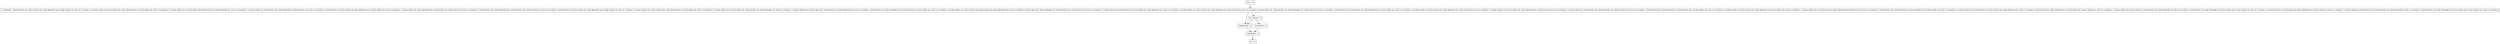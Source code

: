digraph haveEmbeddedData {
node [shape=record];
1671464242 [label="1671464242 - []"];
entry [label="entry - []"];
exit [label="exit - []"];
1886907400 [label="1886907400 - []"];
143983292 [label="143983292 - []"];
1288364467 [label="1288364467 - []"];
1179670884 [label="1179670884 - [(DUPLICATES && !SEQUENTIAL && MAX_MEMORY && CACHE_MODE && !ENV_IS_LOCKING), (!CACHE_MODE && DUPLICATES && !MAX_MEMORY && !SEQUENTIAL && !ENV_IS_LOCKING), (!CACHE_MODE && !DUPLICATES && SEQUENTIAL && MAX_MEMORY && !ENV_IS_LOCKING), (!CACHE_MODE && DUPLICATES && !MAX_MEMORY && SEQUENTIAL && !ENV_IS_LOCKING), (DUPLICATES && SEQUENTIAL && MAX_MEMORY && CACHE_MODE && ENV_IS_LOCKING), (!DUPLICATES && !MAX_MEMORY && SEQUENTIAL && CACHE_MODE && ENV_IS_LOCKING), (!DUPLICATES && !MAX_MEMORY && !SEQUENTIAL && CACHE_MODE && !ENV_IS_LOCKING), (!DUPLICATES && SEQUENTIAL && MAX_MEMORY && CACHE_MODE && ENV_IS_LOCKING), (!CACHE_MODE && !DUPLICATES && !MAX_MEMORY && !SEQUENTIAL && !ENV_IS_LOCKING), (!CACHE_MODE && !DUPLICATES && !SEQUENTIAL && MAX_MEMORY && !ENV_IS_LOCKING), (!CACHE_MODE && !DUPLICATES && !SEQUENTIAL && MAX_MEMORY && ENV_IS_LOCKING), (DUPLICATES && !MAX_MEMORY && SEQUENTIAL && CACHE_MODE && !ENV_IS_LOCKING), (!CACHE_MODE && !DUPLICATES && SEQUENTIAL && MAX_MEMORY && ENV_IS_LOCKING), (DUPLICATES && !MAX_MEMORY && !SEQUENTIAL && CACHE_MODE && ENV_IS_LOCKING), (!CACHE_MODE && DUPLICATES && SEQUENTIAL && MAX_MEMORY && !ENV_IS_LOCKING), (!CACHE_MODE && !DUPLICATES && !MAX_MEMORY && SEQUENTIAL && !ENV_IS_LOCKING), (DUPLICATES && !SEQUENTIAL && MAX_MEMORY && CACHE_MODE && ENV_IS_LOCKING), (DUPLICATES && SEQUENTIAL && MAX_MEMORY && CACHE_MODE && !ENV_IS_LOCKING), (!CACHE_MODE && DUPLICATES && !MAX_MEMORY && !SEQUENTIAL && ENV_IS_LOCKING), (!CACHE_MODE && !DUPLICATES && !MAX_MEMORY && !SEQUENTIAL && ENV_IS_LOCKING), (!DUPLICATES && SEQUENTIAL && MAX_MEMORY && CACHE_MODE && !ENV_IS_LOCKING), (!DUPLICATES && !MAX_MEMORY && !SEQUENTIAL && CACHE_MODE && ENV_IS_LOCKING), (!CACHE_MODE && DUPLICATES && !MAX_MEMORY && SEQUENTIAL && ENV_IS_LOCKING), (!CACHE_MODE && !DUPLICATES && !MAX_MEMORY && SEQUENTIAL && ENV_IS_LOCKING), (!DUPLICATES && !SEQUENTIAL && MAX_MEMORY && CACHE_MODE && !ENV_IS_LOCKING), (!CACHE_MODE && DUPLICATES && !SEQUENTIAL && MAX_MEMORY && !ENV_IS_LOCKING), (DUPLICATES && !MAX_MEMORY && !SEQUENTIAL && CACHE_MODE && !ENV_IS_LOCKING), (!CACHE_MODE && DUPLICATES && SEQUENTIAL && MAX_MEMORY && ENV_IS_LOCKING), (DUPLICATES && !MAX_MEMORY && SEQUENTIAL && CACHE_MODE && ENV_IS_LOCKING), (!DUPLICATES && !SEQUENTIAL && MAX_MEMORY && CACHE_MODE && ENV_IS_LOCKING), (!CACHE_MODE && DUPLICATES && !SEQUENTIAL && MAX_MEMORY && ENV_IS_LOCKING), (!DUPLICATES && !MAX_MEMORY && SEQUENTIAL && CACHE_MODE && !ENV_IS_LOCKING)]"];
entry;
exit;
1671464242 -> 143983292;
1671464242 -> 1886907400;
entry -> 1179670884;
1886907400 -> 1288364467;
143983292 -> 1288364467;
1288364467 -> exit;
1179670884 -> 1671464242;
1179670884 -> 1886907400;
}
